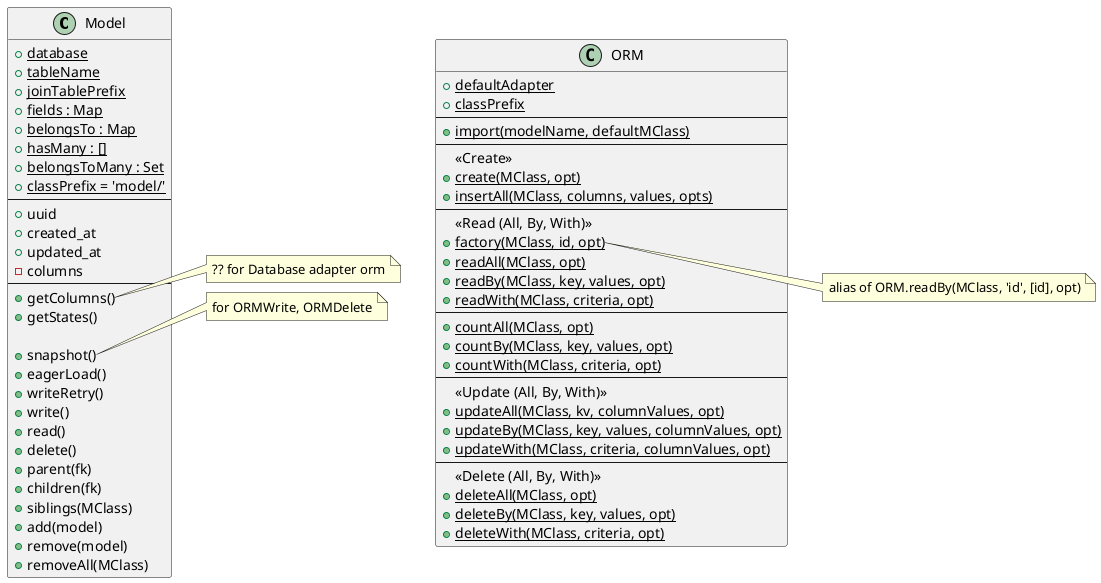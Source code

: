@startuml
class Model {
  {static} + database
  {static} + tableName
  {static} + joinTablePrefix
  {static} + fields : Map
  {static} + belongsTo : Map
  {static} + hasMany : []
  {static} + belongsToMany : Set
  {static} + classPrefix = 'model/'
---
  + uuid
  + created_at
  + updated_at
  - columns
---
  +getColumns()
  +getStates()

  +snapshot()
  +eagerLoad()
  +writeRetry()
  +write()
  +read()
  +delete()
  +parent(fk)
  +children(fk)
  +siblings(MClass)
  +add(model)
  +remove(model)
  +removeAll(MClass)
}

note right of Model::getColumns
?? for Database adapter orm
end note

note right of Model::snapshot
for ORMWrite, ORMDelete
end note

class ORM {
{static} +defaultAdapter
{static} +classPrefix
---
  {static} + import(modelName, defaultMClass)
---
  << Create >>
  {static} + create(MClass, opt)
  {static} + insertAll(MClass, columns, values, opts)
---
  << Read (All, By, With) >>
  {static} + factory(MClass, id, opt)
  {static} + readAll(MClass, opt)
  {static} + readBy(MClass, key, values, opt)
  {static} + readWith(MClass, criteria, opt)
---
  {static} + countAll(MClass, opt)
  {static} + countBy(MClass, key, values, opt)
  {static} + countWith(MClass, criteria, opt)
---
  << Update (All, By, With) >>
  {static} + updateAll(MClass, kv, columnValues, opt)
  {static} + updateBy(MClass, key, values, columnValues, opt)
  {static} + updateWith(MClass, criteria, columnValues, opt)
---
  << Delete (All, By, With) >>
  {static} + deleteAll(MClass, opt)
  {static} + deleteBy(MClass, key, values, opt)
  {static} + deleteWith(MClass, criteria, opt)
}

note right of ORM::factory
alias of ORM.readBy(MClass, 'id', [id], opt)
end note
@enduml